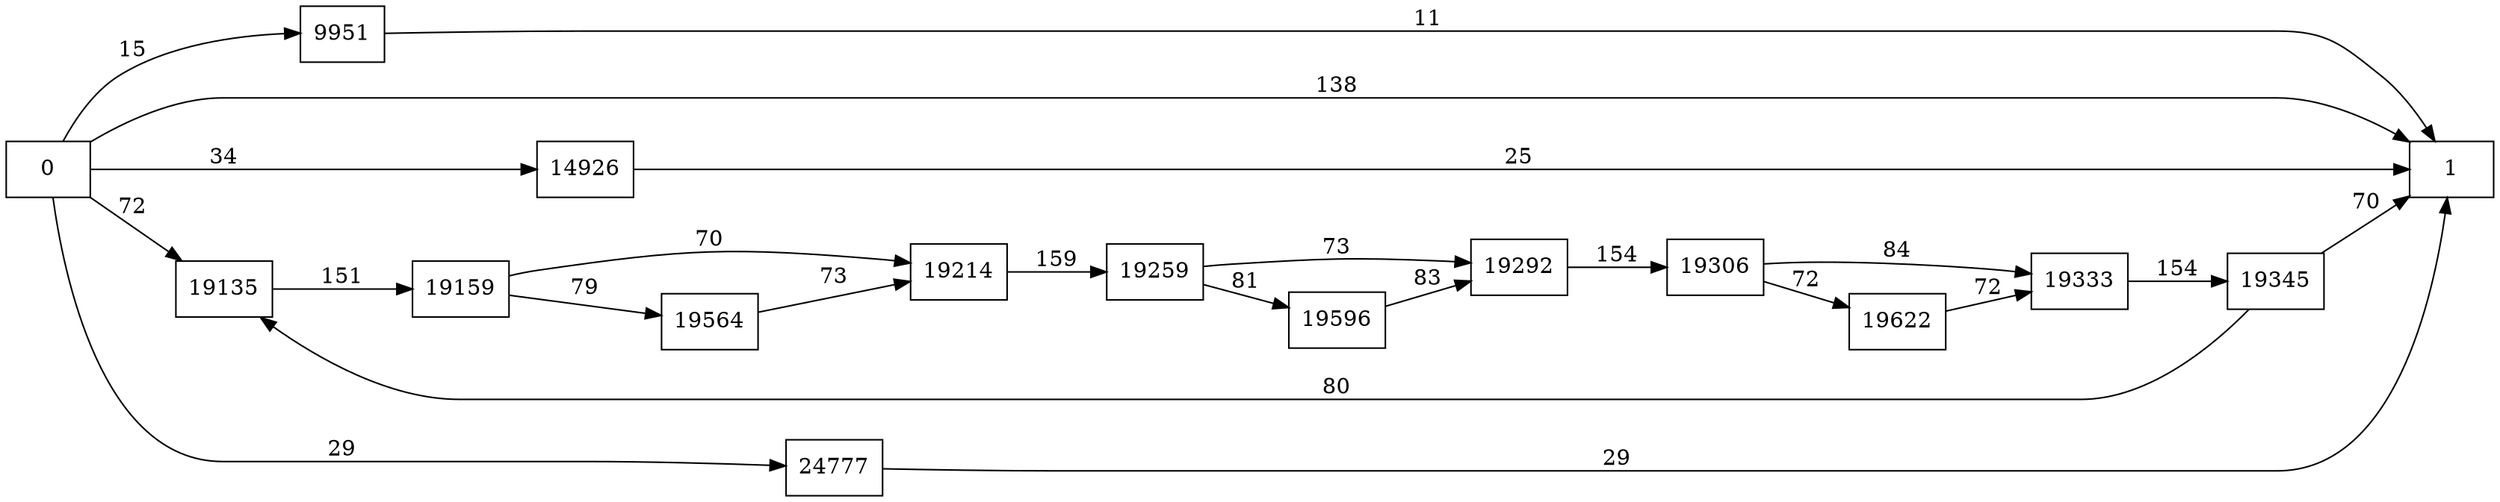 digraph {
	graph [rankdir=LR]
	node [shape=rectangle]
	9951 -> 1 [label=11]
	14926 -> 1 [label=25]
	19135 -> 19159 [label=151]
	19159 -> 19214 [label=70]
	19159 -> 19564 [label=79]
	19214 -> 19259 [label=159]
	19259 -> 19292 [label=73]
	19259 -> 19596 [label=81]
	19292 -> 19306 [label=154]
	19306 -> 19333 [label=84]
	19306 -> 19622 [label=72]
	19333 -> 19345 [label=154]
	19345 -> 19135 [label=80]
	19345 -> 1 [label=70]
	19564 -> 19214 [label=73]
	19596 -> 19292 [label=83]
	19622 -> 19333 [label=72]
	24777 -> 1 [label=29]
	0 -> 1 [label=138]
	0 -> 9951 [label=15]
	0 -> 14926 [label=34]
	0 -> 19135 [label=72]
	0 -> 24777 [label=29]
}

